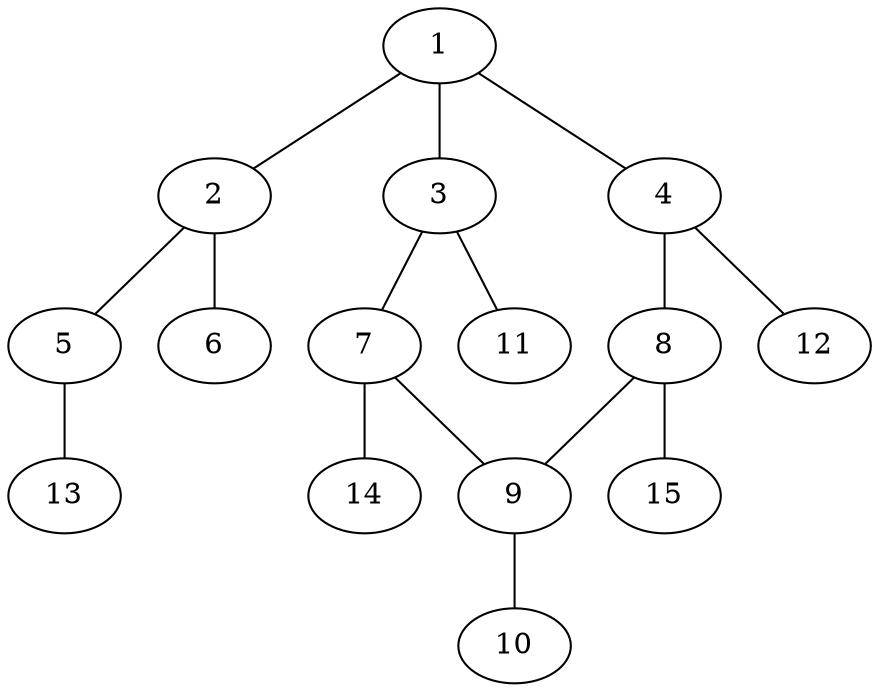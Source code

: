 graph molecule_1464 {
	1	 [chem=C];
	2	 [chem=C];
	1 -- 2	 [valence=1];
	3	 [chem=C];
	1 -- 3	 [valence=1];
	4	 [chem=C];
	1 -- 4	 [valence=2];
	5	 [chem=O];
	2 -- 5	 [valence=1];
	6	 [chem=O];
	2 -- 6	 [valence=2];
	7	 [chem=C];
	3 -- 7	 [valence=2];
	11	 [chem=H];
	3 -- 11	 [valence=1];
	8	 [chem=C];
	4 -- 8	 [valence=1];
	12	 [chem=H];
	4 -- 12	 [valence=1];
	13	 [chem=H];
	5 -- 13	 [valence=1];
	9	 [chem=C];
	7 -- 9	 [valence=1];
	14	 [chem=H];
	7 -- 14	 [valence=1];
	8 -- 9	 [valence=2];
	15	 [chem=H];
	8 -- 15	 [valence=1];
	10	 [chem=Cl];
	9 -- 10	 [valence=1];
}

